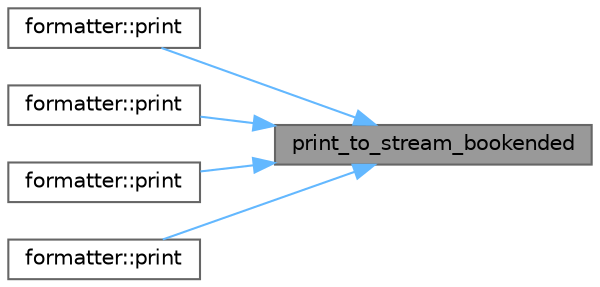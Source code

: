 digraph "print_to_stream_bookended"
{
 // LATEX_PDF_SIZE
  bgcolor="transparent";
  edge [fontname=Helvetica,fontsize=10,labelfontname=Helvetica,labelfontsize=10];
  node [fontname=Helvetica,fontsize=10,shape=box,height=0.2,width=0.4];
  rankdir="RL";
  Node1 [id="Node000001",label="print_to_stream_bookended",height=0.2,width=0.4,color="gray40", fillcolor="grey60", style="filled", fontcolor="black",tooltip=" "];
  Node1 -> Node2 [id="edge5_Node000001_Node000002",dir="back",color="steelblue1",style="solid",tooltip=" "];
  Node2 [id="Node000002",label="formatter::print",height=0.2,width=0.4,color="grey40", fillcolor="white", style="filled",URL="$classformatter.html#a36b24402380eb2d7ea6f2126ff5d76a9",tooltip=" "];
  Node1 -> Node3 [id="edge6_Node000001_Node000003",dir="back",color="steelblue1",style="solid",tooltip=" "];
  Node3 [id="Node000003",label="formatter::print",height=0.2,width=0.4,color="grey40", fillcolor="white", style="filled",URL="$classformatter.html#a4e6520d39a69f0810deca1544448cb27",tooltip=" "];
  Node1 -> Node4 [id="edge7_Node000001_Node000004",dir="back",color="steelblue1",style="solid",tooltip=" "];
  Node4 [id="Node000004",label="formatter::print",height=0.2,width=0.4,color="grey40", fillcolor="white", style="filled",URL="$classformatter.html#afe0bec2a0ffcd47e1b1773c451b9dc91",tooltip=" "];
  Node1 -> Node5 [id="edge8_Node000001_Node000005",dir="back",color="steelblue1",style="solid",tooltip=" "];
  Node5 [id="Node000005",label="formatter::print",height=0.2,width=0.4,color="grey40", fillcolor="white", style="filled",URL="$classformatter.html#a8f388e6b4e9b330054e8b43467ae512c",tooltip=" "];
}
